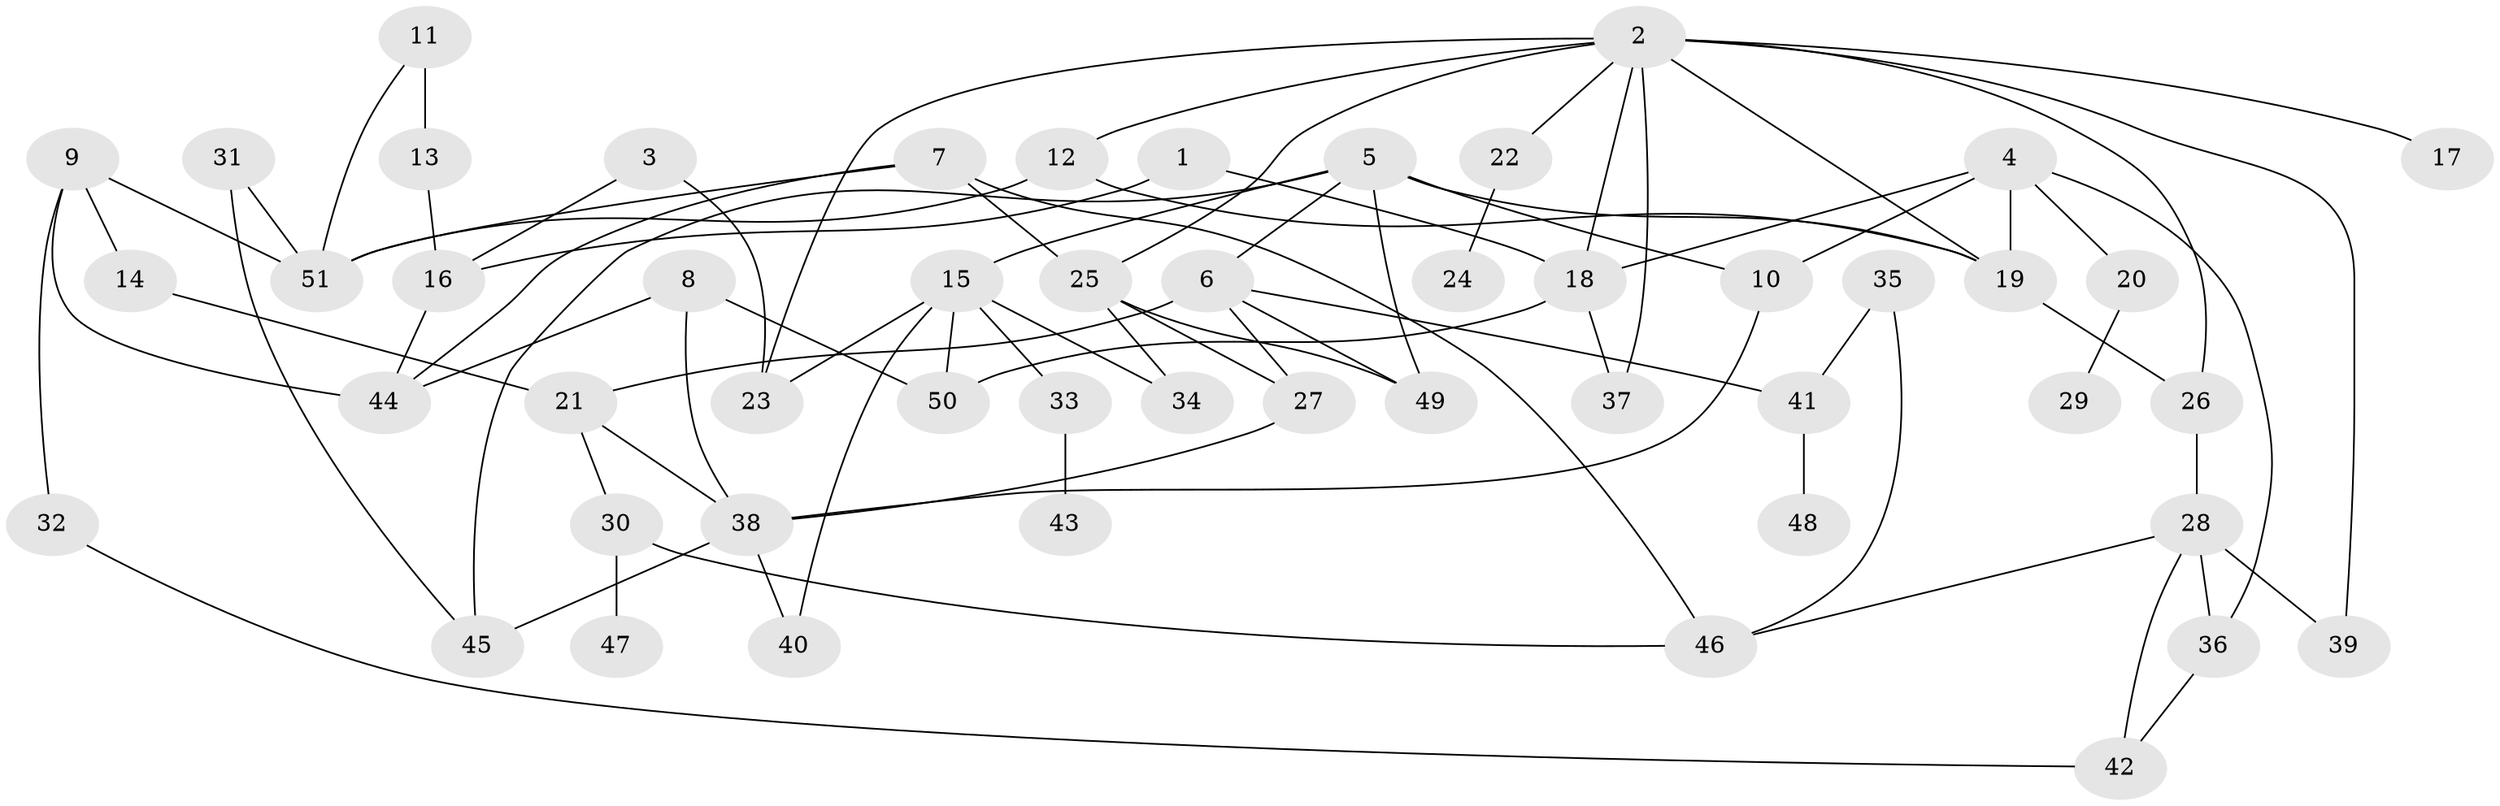 // original degree distribution, {6: 0.0594059405940594, 7: 0.009900990099009901, 2: 0.25742574257425743, 5: 0.0594059405940594, 3: 0.1782178217821782, 4: 0.1485148514851485, 1: 0.2871287128712871}
// Generated by graph-tools (version 1.1) at 2025/00/03/09/25 03:00:56]
// undirected, 51 vertices, 81 edges
graph export_dot {
graph [start="1"]
  node [color=gray90,style=filled];
  1;
  2;
  3;
  4;
  5;
  6;
  7;
  8;
  9;
  10;
  11;
  12;
  13;
  14;
  15;
  16;
  17;
  18;
  19;
  20;
  21;
  22;
  23;
  24;
  25;
  26;
  27;
  28;
  29;
  30;
  31;
  32;
  33;
  34;
  35;
  36;
  37;
  38;
  39;
  40;
  41;
  42;
  43;
  44;
  45;
  46;
  47;
  48;
  49;
  50;
  51;
  1 -- 16 [weight=1.0];
  1 -- 18 [weight=1.0];
  2 -- 12 [weight=1.0];
  2 -- 17 [weight=1.0];
  2 -- 18 [weight=1.0];
  2 -- 19 [weight=1.0];
  2 -- 22 [weight=1.0];
  2 -- 23 [weight=1.0];
  2 -- 25 [weight=1.0];
  2 -- 26 [weight=1.0];
  2 -- 37 [weight=1.0];
  2 -- 39 [weight=1.0];
  3 -- 16 [weight=1.0];
  3 -- 23 [weight=1.0];
  4 -- 10 [weight=1.0];
  4 -- 18 [weight=1.0];
  4 -- 19 [weight=1.0];
  4 -- 20 [weight=1.0];
  4 -- 36 [weight=1.0];
  5 -- 6 [weight=2.0];
  5 -- 10 [weight=1.0];
  5 -- 15 [weight=1.0];
  5 -- 19 [weight=2.0];
  5 -- 45 [weight=1.0];
  5 -- 49 [weight=1.0];
  6 -- 21 [weight=1.0];
  6 -- 27 [weight=1.0];
  6 -- 41 [weight=1.0];
  6 -- 49 [weight=1.0];
  7 -- 25 [weight=1.0];
  7 -- 44 [weight=1.0];
  7 -- 46 [weight=1.0];
  7 -- 51 [weight=1.0];
  8 -- 38 [weight=1.0];
  8 -- 44 [weight=1.0];
  8 -- 50 [weight=1.0];
  9 -- 14 [weight=1.0];
  9 -- 32 [weight=1.0];
  9 -- 44 [weight=1.0];
  9 -- 51 [weight=1.0];
  10 -- 38 [weight=1.0];
  11 -- 13 [weight=2.0];
  11 -- 51 [weight=1.0];
  12 -- 19 [weight=1.0];
  12 -- 51 [weight=1.0];
  13 -- 16 [weight=1.0];
  14 -- 21 [weight=1.0];
  15 -- 23 [weight=1.0];
  15 -- 33 [weight=1.0];
  15 -- 34 [weight=1.0];
  15 -- 40 [weight=1.0];
  15 -- 50 [weight=1.0];
  16 -- 44 [weight=1.0];
  18 -- 37 [weight=1.0];
  18 -- 50 [weight=1.0];
  19 -- 26 [weight=1.0];
  20 -- 29 [weight=1.0];
  21 -- 30 [weight=1.0];
  21 -- 38 [weight=1.0];
  22 -- 24 [weight=1.0];
  25 -- 27 [weight=1.0];
  25 -- 34 [weight=1.0];
  25 -- 49 [weight=1.0];
  26 -- 28 [weight=1.0];
  27 -- 38 [weight=1.0];
  28 -- 36 [weight=1.0];
  28 -- 39 [weight=1.0];
  28 -- 42 [weight=1.0];
  28 -- 46 [weight=1.0];
  30 -- 46 [weight=1.0];
  30 -- 47 [weight=1.0];
  31 -- 45 [weight=1.0];
  31 -- 51 [weight=1.0];
  32 -- 42 [weight=1.0];
  33 -- 43 [weight=1.0];
  35 -- 41 [weight=1.0];
  35 -- 46 [weight=1.0];
  36 -- 42 [weight=1.0];
  38 -- 40 [weight=1.0];
  38 -- 45 [weight=1.0];
  41 -- 48 [weight=1.0];
}
